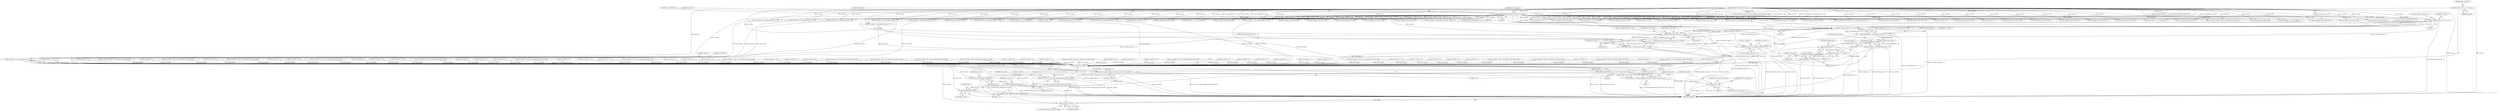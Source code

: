 digraph "0_wildmidi_660b513d99bced8783a4a5984ac2f742c74ebbdd_2@array" {
"1000630" [label="(Call,mus_data[mus_data_ofs + 1] << 6)"];
"1000539" [label="(Call,mus_data[mus_data_ofs + 1] & 0x7f)"];
"1000513" [label="(Call,mus_data[mus_data_ofs + 1] & 0x80)"];
"1000343" [label="(Call,mus_data[mus_data_ofs + 1] << 8)"];
"1000227" [label="(Call,memcmp(mus_data, mus_hdr, 4))"];
"1000124" [label="(MethodParameterIn,uint8_t *mus_data)"];
"1000128" [label="(Call,mus_hdr[] = { 'M', 'U', 'S', 0x1A })"];
"1000630" [label="(Call,mus_data[mus_data_ofs + 1] << 6)"];
"1000491" [label="(Call,mus_event[1] = mus_data[mus_data_ofs + 1])"];
"1001166" [label="(Call,(uint8_t *)mus_event)"];
"1000560" [label="(Call,mus_prev_vol[mus_data[mus_data_ofs] & 0x0f] = mus_event[2])"];
"1000596" [label="(Call,mus_event[2] = mus_prev_vol[mus_data[mus_data_ofs] & 0x0f])"];
"1001164" [label="(Call,_WM_SetupMidiEvent(mus_mdi, (uint8_t *)mus_event, 0))"];
"1001162" [label="(Call,setup_ret = _WM_SetupMidiEvent(mus_mdi, (uint8_t *)mus_event, 0))"];
"1001171" [label="(Call,setup_ret == 0)"];
"1001282" [label="(Call,_WM_midi_setup_endoftrack(mus_mdi))"];
"1001311" [label="(Call,_WM_ResetToStart(mus_mdi))"];
"1001320" [label="(Return,return (mus_mdi);)"];
"1001322" [label="(Call,_WM_freeMDI(mus_mdi))"];
"1000535" [label="(Call,mus_event[1] = mus_data[mus_data_ofs + 1] & 0x7f)"];
"1000628" [label="(Call,pitchbend_tmp = mus_data[mus_data_ofs + 1] << 6)"];
"1000641" [label="(Call,pitchbend_tmp & 0x7f)"];
"1000637" [label="(Call,mus_event[1] = pitchbend_tmp & 0x7f)"];
"1000649" [label="(Call,pitchbend_tmp >> 7)"];
"1000648" [label="(Call,(pitchbend_tmp >> 7) & 0x7f)"];
"1000644" [label="(Call,mus_event[2] = (pitchbend_tmp >> 7) & 0x7f)"];
"1000587" [label="(Call,mus_event[1] = mus_data[mus_data_ofs + 1])"];
"1000641" [label="(Call,pitchbend_tmp & 0x7f)"];
"1000500" [label="(Call,mus_event[2] = 0)"];
"1000914" [label="(Call,mus_event[3] = 0)"];
"1000228" [label="(Identifier,mus_data)"];
"1001049" [label="(Call,mus_event[0] = 0xb0 | (mus_data[mus_data_ofs] & 0x0f))"];
"1000180" [label="(Call,mus_event[] = { 0, 0, 0, 0 })"];
"1000900" [label="(Call,mus_event[1] = 1)"];
"1000710" [label="(Call,mus_event[1] = 123)"];
"1000607" [label="(Call,mus_event[3] = 0)"];
"1001283" [label="(Identifier,mus_mdi)"];
"1001164" [label="(Call,_WM_SetupMidiEvent(mus_mdi, (uint8_t *)mus_event, 0))"];
"1000705" [label="(Call,mus_data[mus_data_ofs] & 0x0f)"];
"1000637" [label="(Call,mus_event[1] = pitchbend_tmp & 0x7f)"];
"1000687" [label="(Call,mus_event[2] = 0)"];
"1000889" [label="(Call,mus_event[0] = 0xb0 | (mus_data[mus_data_ofs] & 0x0f))"];
"1001028" [label="(Call,mus_event[1] = 91)"];
"1000692" [label="(Call,mus_event[3] = 0)"];
"1000932" [label="(Call,mus_event[1] = 7)"];
"1001176" [label="(JumpTarget,_mus_next_data:)"];
"1000845" [label="(Call,mus_event[2] = 0)"];
"1000572" [label="(Block,)"];
"1001287" [label="(Identifier,mus_mdi)"];
"1000422" [label="(Call,mus_data[mus_data_ofs] & 0x0f)"];
"1000591" [label="(Call,mus_data[mus_data_ofs + 1])"];
"1000351" [label="(Identifier,mus_data)"];
"1000959" [label="(Call,mus_data[mus_data_ofs] & 0x0f)"];
"1001065" [label="(Call,mus_event[2] = mus_data[mus_data_ofs + 2])"];
"1000850" [label="(Call,mus_event[3] = 0)"];
"1001033" [label="(Call,mus_event[2] = mus_data[mus_data_ofs + 2])"];
"1000513" [label="(Call,mus_data[mus_data_ofs + 1] & 0x80)"];
"1001017" [label="(Call,mus_event[0] = 0xb0 | (mus_data[mus_data_ofs] & 0x0f))"];
"1000546" [label="(Call,mus_event[2] = mus_data[mus_data_ofs + 2])"];
"1000638" [label="(Call,mus_event[1])"];
"1000646" [label="(Identifier,mus_event)"];
"1000342" [label="(Call,(mus_data[mus_data_ofs + 1] << 8) | mus_data[mus_data_ofs])"];
"1000276" [label="(Call,mus_data[11] << 8)"];
"1000486" [label="(Call,mus_data[mus_data_ofs] & 0x0f)"];
"1000831" [label="(Call,mus_data[mus_data_ofs] & 0x0f)"];
"1000794" [label="(Call,mus_event[1] = 121)"];
"1000720" [label="(Call,mus_event[3] = 0)"];
"1000905" [label="(Call,mus_event[2] = mus_data[mus_data_ofs + 2])"];
"1000978" [label="(Call,mus_event[3] = 0)"];
"1000644" [label="(Call,mus_event[2] = (pitchbend_tmp >> 7) & 0x7f)"];
"1000927" [label="(Call,mus_data[mus_data_ofs] & 0x0f)"];
"1000560" [label="(Call,mus_prev_vol[mus_data[mus_data_ofs] & 0x0f] = mus_event[2])"];
"1000241" [label="(Identifier,mus_song_len)"];
"1000748" [label="(Call,mus_event[3] = 0)"];
"1000576" [label="(Call,mus_event[0] = 0x90 | (mus_data[mus_data_ofs] & 0x0f))"];
"1000985" [label="(Call,mus_event[0] = 0xb0 | (mus_data[mus_data_ofs] & 0x0f))"];
"1000789" [label="(Call,mus_data[mus_data_ofs] & 0x0f)"];
"1001138" [label="(Call,mus_event[3] = 0)"];
"1001081" [label="(Call,mus_event[0] = 0xb0 | (mus_data[mus_data_ofs] & 0x0f))"];
"1000455" [label="(Call,mus_data[mus_data_ofs] & 0xf0)"];
"1000804" [label="(Call,mus_event[3] = 0)"];
"1000519" [label="(Literal,0x80)"];
"1000502" [label="(Identifier,mus_event)"];
"1000825" [label="(Call,mus_event[0] = 0xc0 | (mus_data[mus_data_ofs] & 0x0f))"];
"1000868" [label="(Call,mus_event[1] = 0)"];
"1000514" [label="(Call,mus_data[mus_data_ofs + 1])"];
"1000226" [label="(ControlStructure,if (memcmp(mus_data, mus_hdr, 4)))"];
"1000602" [label="(Call,mus_data[mus_data_ofs] & 0x0f)"];
"1000344" [label="(Call,mus_data[mus_data_ofs + 1])"];
"1000555" [label="(Call,mus_event[3] = 0)"];
"1000863" [label="(Call,mus_data[mus_data_ofs] & 0x0f)"];
"1000699" [label="(Call,mus_event[0] = 0xb0 | (mus_data[mus_data_ofs] & 0x0f))"];
"1000242" [label="(Call,(mus_data[5] << 8) | mus_data[4])"];
"1001163" [label="(Identifier,setup_ret)"];
"1000265" [label="(Call,mus_data[9] << 8)"];
"1001203" [label="(Call,mus_data[mus_data_ofs++] & 0x7f)"];
"1001074" [label="(Call,mus_event[3] = 0)"];
"1001282" [label="(Call,_WM_midi_setup_endoftrack(mus_mdi))"];
"1000129" [label="(Identifier,mus_hdr)"];
"1000491" [label="(Call,mus_event[1] = mus_data[mus_data_ofs + 1])"];
"1000520" [label="(Block,)"];
"1000650" [label="(Identifier,pitchbend_tmp)"];
"1000783" [label="(Call,mus_event[0] = 0xb0 | (mus_data[mus_data_ofs] & 0x0f))"];
"1000233" [label="(Identifier,__FUNCTION__)"];
"1000512" [label="(ControlStructure,if (mus_data[mus_data_ofs + 1] & 0x80))"];
"1000469" [label="(Call,mus_data[mus_data_ofs] >> 4)"];
"1000275" [label="(Call,(mus_data[11] << 8) | mus_data[10])"];
"1000991" [label="(Call,mus_data[mus_data_ofs] & 0x0f)"];
"1001092" [label="(Call,mus_event[1] = 64)"];
"1000475" [label="(Block,)"];
"1000229" [label="(Identifier,mus_hdr)"];
"1000652" [label="(Literal,0x7f)"];
"1000450" [label="(Call,mus_data[mus_data_ofs] = (mus_data[mus_data_ofs] & 0xf0) | 0x0f)"];
"1000128" [label="(Call,mus_hdr[] = { 'M', 'U', 'S', 0x1A })"];
"1000639" [label="(Identifier,mus_event)"];
"1001162" [label="(Call,setup_ret = _WM_SetupMidiEvent(mus_mdi, (uint8_t *)mus_event, 0))"];
"1000126" [label="(Block,)"];
"1000582" [label="(Call,mus_data[mus_data_ofs] & 0x0f)"];
"1001129" [label="(Call,mus_event[2] = mus_data[mus_data_ofs + 2])"];
"1000132" [label="(Identifier,mus_song_ofs)"];
"1001060" [label="(Call,mus_event[1] = 93)"];
"1001316" [label="(ControlStructure,if (mus_mdi->reverb))"];
"1001320" [label="(Return,return (mus_mdi);)"];
"1001171" [label="(Call,setup_ret == 0)"];
"1001179" [label="(Call,mus_data[mus_data_ofs] & 0x80)"];
"1000727" [label="(Call,mus_event[0] = 0xb0 | (mus_data[mus_data_ofs] & 0x0f))"];
"1000536" [label="(Call,mus_event[1])"];
"1000771" [label="(Call,mus_event[2] = 0)"];
"1000612" [label="(ControlStructure,break;)"];
"1001165" [label="(Identifier,mus_mdi)"];
"1000631" [label="(Call,mus_data[mus_data_ofs + 1])"];
"1000682" [label="(Call,mus_event[1] = 120)"];
"1000600" [label="(Call,mus_prev_vol[mus_data[mus_data_ofs] & 0x0f])"];
"1001097" [label="(Call,mus_event[2] = mus_data[mus_data_ofs + 2])"];
"1001001" [label="(Call,mus_event[2] = mus_data[mus_data_ofs + 2])"];
"1000921" [label="(Call,mus_event[0] = 0xb0 | (mus_data[mus_data_ofs] & 0x0f))"];
"1001169" [label="(Literal,0)"];
"1001323" [label="(Identifier,mus_mdi)"];
"1001321" [label="(Identifier,mus_mdi)"];
"1001106" [label="(Call,mus_event[3] = 0)"];
"1000563" [label="(Call,mus_data[mus_data_ofs] & 0x0f)"];
"1000882" [label="(Call,mus_event[3] = 0)"];
"1001325" [label="(Identifier,NULL)"];
"1000588" [label="(Call,mus_event[1])"];
"1000443" [label="(Call,mus_data[mus_data_ofs] & 0x0f)"];
"1000412" [label="(Block,)"];
"1000545" [label="(Literal,0x7f)"];
"1000539" [label="(Call,mus_data[mus_data_ofs + 1] & 0x7f)"];
"1001173" [label="(Literal,0)"];
"1001166" [label="(Call,(uint8_t *)mus_event)"];
"1000873" [label="(Call,mus_event[2] = mus_data[mus_data_ofs + 2])"];
"1000253" [label="(Call,(mus_data[7] << 8) | mus_data[6])"];
"1000598" [label="(Identifier,mus_event)"];
"1000630" [label="(Call,mus_data[mus_data_ofs + 1] << 6)"];
"1001313" [label="(JumpTarget,_mus_end:)"];
"1001311" [label="(Call,_WM_ResetToStart(mus_mdi))"];
"1000254" [label="(Call,mus_data[7] << 8)"];
"1000671" [label="(Call,mus_event[0] = 0xb0 | (mus_data[mus_data_ofs] & 0x0f))"];
"1000349" [label="(Literal,8)"];
"1001172" [label="(Identifier,setup_ret)"];
"1000645" [label="(Call,mus_event[2])"];
"1000522" [label="(Identifier,mus_event_size)"];
"1000715" [label="(Call,mus_event[2] = 0)"];
"1000530" [label="(Call,mus_data[mus_data_ofs] & 0x0f)"];
"1000495" [label="(Call,mus_data[mus_data_ofs + 1])"];
"1000937" [label="(Call,mus_event[2] = mus_data[mus_data_ofs + 2])"];
"1001209" [label="(Call,mus_data[mus_data_ofs - 1] & 0x80)"];
"1000648" [label="(Call,(pitchbend_tmp >> 7) & 0x7f)"];
"1000492" [label="(Call,mus_event[1])"];
"1000187" [label="(Call,mus_prev_vol[] = { 0, 0, 0, 0, 0, 0, 0, 0, 0, 0, 0, 0, 0, 0, 0, 0 })"];
"1000414" [label="(Call,MUS_EVENT_DEBUG(\"Before\", mus_data[mus_data_ofs], 0))"];
"1000642" [label="(Identifier,pitchbend_tmp)"];
"1000964" [label="(Call,mus_event[1] = 10)"];
"1000766" [label="(Call,mus_event[1] = 127)"];
"1000617" [label="(Call,mus_event[0] = 0xe0 | (mus_data[mus_data_ofs] & 0x0f))"];
"1001010" [label="(Call,mus_event[3] = 0)"];
"1000653" [label="(Call,mus_event[3] = 0)"];
"1000587" [label="(Call,mus_event[1] = mus_data[mus_data_ofs + 1])"];
"1000623" [label="(Call,mus_data[mus_data_ofs] & 0x0f)"];
"1001326" [label="(MethodReturn,RET)"];
"1000548" [label="(Identifier,mus_event)"];
"1000243" [label="(Call,mus_data[5] << 8)"];
"1000291" [label="(Call,mus_data[13] << 8)"];
"1000776" [label="(Call,mus_event[3] = 0)"];
"1000124" [label="(MethodParameterIn,uint8_t *mus_data)"];
"1000480" [label="(Call,mus_event[0] = 0x80 | (mus_data[mus_data_ofs] & 0x0f))"];
"1000609" [label="(Identifier,mus_event)"];
"1001119" [label="(Call,mus_data[mus_data_ofs] & 0x0f)"];
"1000738" [label="(Call,mus_event[1] = 126)"];
"1000895" [label="(Call,mus_data[mus_data_ofs] & 0x0f)"];
"1000227" [label="(Call,memcmp(mus_data, mus_hdr, 4))"];
"1001023" [label="(Call,mus_data[mus_data_ofs] & 0x0f)"];
"1001170" [label="(ControlStructure,if (setup_ret == 0))"];
"1000946" [label="(Call,mus_event[3] = 0)"];
"1000969" [label="(Call,mus_event[2] = mus_data[mus_data_ofs + 2])"];
"1000636" [label="(Literal,6)"];
"1000857" [label="(Call,mus_event[0] = 0xb0 | (mus_data[mus_data_ofs] & 0x0f))"];
"1000596" [label="(Call,mus_event[2] = mus_prev_vol[mus_data[mus_data_ofs] & 0x0f])"];
"1001175" [label="(ControlStructure,goto _mus_end;)"];
"1001312" [label="(Identifier,mus_mdi)"];
"1000628" [label="(Call,pitchbend_tmp = mus_data[mus_data_ofs + 1] << 6)"];
"1001113" [label="(Call,mus_event[0] = 0xb0 | (mus_data[mus_data_ofs] & 0x0f))"];
"1000733" [label="(Call,mus_data[mus_data_ofs] & 0x0f)"];
"1000406" [label="(Call,_WM_midi_setup_tempo(mus_mdi, (uint32_t)tempo_f))"];
"1000655" [label="(Identifier,mus_event)"];
"1000290" [label="(Call,(mus_data[13] << 8) | mus_data[12])"];
"1000755" [label="(Call,mus_event[0] = 0xb0 | (mus_data[mus_data_ofs] & 0x0f))"];
"1000597" [label="(Call,mus_event[2])"];
"1000230" [label="(Literal,4)"];
"1000651" [label="(Literal,7)"];
"1001055" [label="(Call,mus_data[mus_data_ofs] & 0x0f)"];
"1000953" [label="(Call,mus_event[0] = 0xb0 | (mus_data[mus_data_ofs] & 0x0f))"];
"1000629" [label="(Identifier,pitchbend_tmp)"];
"1000574" [label="(Identifier,mus_event_size)"];
"1000429" [label="(Call,mus_data[mus_data_ofs] = (mus_data[mus_data_ofs] & 0xf0) | 0x09)"];
"1001168" [label="(Identifier,mus_event)"];
"1001042" [label="(Call,mus_event[3] = 0)"];
"1000643" [label="(Literal,0x7f)"];
"1000743" [label="(Call,mus_event[2] = 0)"];
"1001322" [label="(Call,_WM_freeMDI(mus_mdi))"];
"1000540" [label="(Call,mus_data[mus_data_ofs + 1])"];
"1000561" [label="(Call,mus_prev_vol[mus_data[mus_data_ofs] & 0x0f])"];
"1000996" [label="(Call,mus_event[1] = 11)"];
"1000524" [label="(Call,mus_event[0] = 0x90 | (mus_data[mus_data_ofs] & 0x0f))"];
"1000461" [label="(Call,MUS_EVENT_DEBUG(\"After\", mus_data[mus_data_ofs], 0))"];
"1000677" [label="(Call,mus_data[mus_data_ofs] & 0x0f)"];
"1000535" [label="(Call,mus_event[1] = mus_data[mus_data_ofs + 1] & 0x7f)"];
"1000799" [label="(Call,mus_event[2] = 0)"];
"1000264" [label="(Call,(mus_data[9] << 8) | mus_data[8])"];
"1000505" [label="(Call,mus_event[3] = 0)"];
"1000343" [label="(Call,mus_data[mus_data_ofs + 1] << 8)"];
"1000434" [label="(Call,mus_data[mus_data_ofs] & 0xf0)"];
"1000761" [label="(Call,mus_data[mus_data_ofs] & 0x0f)"];
"1001124" [label="(Call,mus_event[1] = 67)"];
"1000836" [label="(Call,mus_event[1] = mus_data[mus_data_ofs + 2])"];
"1000568" [label="(Call,mus_event[2])"];
"1000649" [label="(Call,pitchbend_tmp >> 7)"];
"1001087" [label="(Call,mus_data[mus_data_ofs] & 0x0f)"];
"1000630" -> "1000628"  [label="AST: "];
"1000630" -> "1000636"  [label="CFG: "];
"1000631" -> "1000630"  [label="AST: "];
"1000636" -> "1000630"  [label="AST: "];
"1000628" -> "1000630"  [label="CFG: "];
"1000630" -> "1001326"  [label="DDG: mus_data[mus_data_ofs + 1]"];
"1000630" -> "1000491"  [label="DDG: mus_data[mus_data_ofs + 1]"];
"1000630" -> "1000513"  [label="DDG: mus_data[mus_data_ofs + 1]"];
"1000630" -> "1000628"  [label="DDG: mus_data[mus_data_ofs + 1]"];
"1000630" -> "1000628"  [label="DDG: 6"];
"1000539" -> "1000630"  [label="DDG: mus_data[mus_data_ofs + 1]"];
"1000343" -> "1000630"  [label="DDG: mus_data[mus_data_ofs + 1]"];
"1000227" -> "1000630"  [label="DDG: mus_data"];
"1000124" -> "1000630"  [label="DDG: mus_data"];
"1000513" -> "1000630"  [label="DDG: mus_data[mus_data_ofs + 1]"];
"1000539" -> "1000535"  [label="AST: "];
"1000539" -> "1000545"  [label="CFG: "];
"1000540" -> "1000539"  [label="AST: "];
"1000545" -> "1000539"  [label="AST: "];
"1000535" -> "1000539"  [label="CFG: "];
"1000539" -> "1001326"  [label="DDG: mus_data[mus_data_ofs + 1]"];
"1000539" -> "1000491"  [label="DDG: mus_data[mus_data_ofs + 1]"];
"1000539" -> "1000513"  [label="DDG: mus_data[mus_data_ofs + 1]"];
"1000539" -> "1000535"  [label="DDG: mus_data[mus_data_ofs + 1]"];
"1000539" -> "1000535"  [label="DDG: 0x7f"];
"1000513" -> "1000539"  [label="DDG: mus_data[mus_data_ofs + 1]"];
"1000227" -> "1000539"  [label="DDG: mus_data"];
"1000124" -> "1000539"  [label="DDG: mus_data"];
"1000513" -> "1000512"  [label="AST: "];
"1000513" -> "1000519"  [label="CFG: "];
"1000514" -> "1000513"  [label="AST: "];
"1000519" -> "1000513"  [label="AST: "];
"1000522" -> "1000513"  [label="CFG: "];
"1000574" -> "1000513"  [label="CFG: "];
"1000513" -> "1001326"  [label="DDG: mus_data[mus_data_ofs + 1] & 0x80"];
"1000513" -> "1000491"  [label="DDG: mus_data[mus_data_ofs + 1]"];
"1000343" -> "1000513"  [label="DDG: mus_data[mus_data_ofs + 1]"];
"1000227" -> "1000513"  [label="DDG: mus_data"];
"1000124" -> "1000513"  [label="DDG: mus_data"];
"1000513" -> "1000587"  [label="DDG: mus_data[mus_data_ofs + 1]"];
"1000343" -> "1000342"  [label="AST: "];
"1000343" -> "1000349"  [label="CFG: "];
"1000344" -> "1000343"  [label="AST: "];
"1000349" -> "1000343"  [label="AST: "];
"1000351" -> "1000343"  [label="CFG: "];
"1000343" -> "1001326"  [label="DDG: mus_data[mus_data_ofs + 1]"];
"1000343" -> "1000342"  [label="DDG: mus_data[mus_data_ofs + 1]"];
"1000343" -> "1000342"  [label="DDG: 8"];
"1000227" -> "1000343"  [label="DDG: mus_data"];
"1000124" -> "1000343"  [label="DDG: mus_data"];
"1000343" -> "1000491"  [label="DDG: mus_data[mus_data_ofs + 1]"];
"1000227" -> "1000226"  [label="AST: "];
"1000227" -> "1000230"  [label="CFG: "];
"1000228" -> "1000227"  [label="AST: "];
"1000229" -> "1000227"  [label="AST: "];
"1000230" -> "1000227"  [label="AST: "];
"1000233" -> "1000227"  [label="CFG: "];
"1000241" -> "1000227"  [label="CFG: "];
"1000227" -> "1001326"  [label="DDG: memcmp(mus_data, mus_hdr, 4)"];
"1000227" -> "1001326"  [label="DDG: mus_data"];
"1000227" -> "1001326"  [label="DDG: mus_hdr"];
"1000124" -> "1000227"  [label="DDG: mus_data"];
"1000128" -> "1000227"  [label="DDG: mus_hdr"];
"1000227" -> "1000243"  [label="DDG: mus_data"];
"1000227" -> "1000242"  [label="DDG: mus_data"];
"1000227" -> "1000254"  [label="DDG: mus_data"];
"1000227" -> "1000253"  [label="DDG: mus_data"];
"1000227" -> "1000265"  [label="DDG: mus_data"];
"1000227" -> "1000264"  [label="DDG: mus_data"];
"1000227" -> "1000276"  [label="DDG: mus_data"];
"1000227" -> "1000275"  [label="DDG: mus_data"];
"1000227" -> "1000291"  [label="DDG: mus_data"];
"1000227" -> "1000290"  [label="DDG: mus_data"];
"1000227" -> "1000342"  [label="DDG: mus_data"];
"1000227" -> "1000414"  [label="DDG: mus_data"];
"1000227" -> "1000422"  [label="DDG: mus_data"];
"1000227" -> "1000434"  [label="DDG: mus_data"];
"1000227" -> "1000443"  [label="DDG: mus_data"];
"1000227" -> "1000455"  [label="DDG: mus_data"];
"1000227" -> "1000461"  [label="DDG: mus_data"];
"1000227" -> "1000469"  [label="DDG: mus_data"];
"1000227" -> "1000486"  [label="DDG: mus_data"];
"1000227" -> "1000491"  [label="DDG: mus_data"];
"1000227" -> "1000530"  [label="DDG: mus_data"];
"1000227" -> "1000546"  [label="DDG: mus_data"];
"1000227" -> "1000563"  [label="DDG: mus_data"];
"1000227" -> "1000582"  [label="DDG: mus_data"];
"1000227" -> "1000587"  [label="DDG: mus_data"];
"1000227" -> "1000602"  [label="DDG: mus_data"];
"1000227" -> "1000623"  [label="DDG: mus_data"];
"1000227" -> "1000677"  [label="DDG: mus_data"];
"1000227" -> "1000705"  [label="DDG: mus_data"];
"1000227" -> "1000733"  [label="DDG: mus_data"];
"1000227" -> "1000761"  [label="DDG: mus_data"];
"1000227" -> "1000789"  [label="DDG: mus_data"];
"1000227" -> "1000831"  [label="DDG: mus_data"];
"1000227" -> "1000836"  [label="DDG: mus_data"];
"1000227" -> "1000863"  [label="DDG: mus_data"];
"1000227" -> "1000873"  [label="DDG: mus_data"];
"1000227" -> "1000895"  [label="DDG: mus_data"];
"1000227" -> "1000905"  [label="DDG: mus_data"];
"1000227" -> "1000927"  [label="DDG: mus_data"];
"1000227" -> "1000937"  [label="DDG: mus_data"];
"1000227" -> "1000959"  [label="DDG: mus_data"];
"1000227" -> "1000969"  [label="DDG: mus_data"];
"1000227" -> "1000991"  [label="DDG: mus_data"];
"1000227" -> "1001001"  [label="DDG: mus_data"];
"1000227" -> "1001023"  [label="DDG: mus_data"];
"1000227" -> "1001033"  [label="DDG: mus_data"];
"1000227" -> "1001055"  [label="DDG: mus_data"];
"1000227" -> "1001065"  [label="DDG: mus_data"];
"1000227" -> "1001087"  [label="DDG: mus_data"];
"1000227" -> "1001097"  [label="DDG: mus_data"];
"1000227" -> "1001119"  [label="DDG: mus_data"];
"1000227" -> "1001129"  [label="DDG: mus_data"];
"1000227" -> "1001179"  [label="DDG: mus_data"];
"1000227" -> "1001203"  [label="DDG: mus_data"];
"1000227" -> "1001209"  [label="DDG: mus_data"];
"1000124" -> "1000123"  [label="AST: "];
"1000124" -> "1001326"  [label="DDG: mus_data"];
"1000124" -> "1000243"  [label="DDG: mus_data"];
"1000124" -> "1000242"  [label="DDG: mus_data"];
"1000124" -> "1000254"  [label="DDG: mus_data"];
"1000124" -> "1000253"  [label="DDG: mus_data"];
"1000124" -> "1000265"  [label="DDG: mus_data"];
"1000124" -> "1000264"  [label="DDG: mus_data"];
"1000124" -> "1000276"  [label="DDG: mus_data"];
"1000124" -> "1000275"  [label="DDG: mus_data"];
"1000124" -> "1000291"  [label="DDG: mus_data"];
"1000124" -> "1000290"  [label="DDG: mus_data"];
"1000124" -> "1000342"  [label="DDG: mus_data"];
"1000124" -> "1000414"  [label="DDG: mus_data"];
"1000124" -> "1000422"  [label="DDG: mus_data"];
"1000124" -> "1000429"  [label="DDG: mus_data"];
"1000124" -> "1000434"  [label="DDG: mus_data"];
"1000124" -> "1000443"  [label="DDG: mus_data"];
"1000124" -> "1000450"  [label="DDG: mus_data"];
"1000124" -> "1000455"  [label="DDG: mus_data"];
"1000124" -> "1000461"  [label="DDG: mus_data"];
"1000124" -> "1000469"  [label="DDG: mus_data"];
"1000124" -> "1000486"  [label="DDG: mus_data"];
"1000124" -> "1000491"  [label="DDG: mus_data"];
"1000124" -> "1000530"  [label="DDG: mus_data"];
"1000124" -> "1000546"  [label="DDG: mus_data"];
"1000124" -> "1000563"  [label="DDG: mus_data"];
"1000124" -> "1000582"  [label="DDG: mus_data"];
"1000124" -> "1000587"  [label="DDG: mus_data"];
"1000124" -> "1000602"  [label="DDG: mus_data"];
"1000124" -> "1000623"  [label="DDG: mus_data"];
"1000124" -> "1000677"  [label="DDG: mus_data"];
"1000124" -> "1000705"  [label="DDG: mus_data"];
"1000124" -> "1000733"  [label="DDG: mus_data"];
"1000124" -> "1000761"  [label="DDG: mus_data"];
"1000124" -> "1000789"  [label="DDG: mus_data"];
"1000124" -> "1000831"  [label="DDG: mus_data"];
"1000124" -> "1000836"  [label="DDG: mus_data"];
"1000124" -> "1000863"  [label="DDG: mus_data"];
"1000124" -> "1000873"  [label="DDG: mus_data"];
"1000124" -> "1000895"  [label="DDG: mus_data"];
"1000124" -> "1000905"  [label="DDG: mus_data"];
"1000124" -> "1000927"  [label="DDG: mus_data"];
"1000124" -> "1000937"  [label="DDG: mus_data"];
"1000124" -> "1000959"  [label="DDG: mus_data"];
"1000124" -> "1000969"  [label="DDG: mus_data"];
"1000124" -> "1000991"  [label="DDG: mus_data"];
"1000124" -> "1001001"  [label="DDG: mus_data"];
"1000124" -> "1001023"  [label="DDG: mus_data"];
"1000124" -> "1001033"  [label="DDG: mus_data"];
"1000124" -> "1001055"  [label="DDG: mus_data"];
"1000124" -> "1001065"  [label="DDG: mus_data"];
"1000124" -> "1001087"  [label="DDG: mus_data"];
"1000124" -> "1001097"  [label="DDG: mus_data"];
"1000124" -> "1001119"  [label="DDG: mus_data"];
"1000124" -> "1001129"  [label="DDG: mus_data"];
"1000124" -> "1001179"  [label="DDG: mus_data"];
"1000124" -> "1001203"  [label="DDG: mus_data"];
"1000124" -> "1001209"  [label="DDG: mus_data"];
"1000128" -> "1000126"  [label="AST: "];
"1000128" -> "1000129"  [label="CFG: "];
"1000129" -> "1000128"  [label="AST: "];
"1000132" -> "1000128"  [label="CFG: "];
"1000128" -> "1001326"  [label="DDG: mus_hdr"];
"1000491" -> "1000475"  [label="AST: "];
"1000491" -> "1000495"  [label="CFG: "];
"1000492" -> "1000491"  [label="AST: "];
"1000495" -> "1000491"  [label="AST: "];
"1000502" -> "1000491"  [label="CFG: "];
"1000491" -> "1001326"  [label="DDG: mus_data[mus_data_ofs + 1]"];
"1000491" -> "1001326"  [label="DDG: mus_event[1]"];
"1000491" -> "1001166"  [label="DDG: mus_event[1]"];
"1001166" -> "1001164"  [label="AST: "];
"1001166" -> "1001168"  [label="CFG: "];
"1001167" -> "1001166"  [label="AST: "];
"1001168" -> "1001166"  [label="AST: "];
"1001169" -> "1001166"  [label="CFG: "];
"1001166" -> "1001326"  [label="DDG: mus_event"];
"1001166" -> "1000560"  [label="DDG: mus_event"];
"1001166" -> "1001164"  [label="DDG: mus_event"];
"1000715" -> "1001166"  [label="DDG: mus_event[2]"];
"1000710" -> "1001166"  [label="DDG: mus_event[1]"];
"1001097" -> "1001166"  [label="DDG: mus_event[2]"];
"1001049" -> "1001166"  [label="DDG: mus_event[0]"];
"1000845" -> "1001166"  [label="DDG: mus_event[2]"];
"1001106" -> "1001166"  [label="DDG: mus_event[3]"];
"1000748" -> "1001166"  [label="DDG: mus_event[3]"];
"1000946" -> "1001166"  [label="DDG: mus_event[3]"];
"1000857" -> "1001166"  [label="DDG: mus_event[0]"];
"1000850" -> "1001166"  [label="DDG: mus_event[3]"];
"1000804" -> "1001166"  [label="DDG: mus_event[3]"];
"1001074" -> "1001166"  [label="DDG: mus_event[3]"];
"1000637" -> "1001166"  [label="DDG: mus_event[1]"];
"1000699" -> "1001166"  [label="DDG: mus_event[0]"];
"1000524" -> "1001166"  [label="DDG: mus_event[0]"];
"1000692" -> "1001166"  [label="DDG: mus_event[3]"];
"1001129" -> "1001166"  [label="DDG: mus_event[2]"];
"1001113" -> "1001166"  [label="DDG: mus_event[0]"];
"1000873" -> "1001166"  [label="DDG: mus_event[2]"];
"1001065" -> "1001166"  [label="DDG: mus_event[2]"];
"1000882" -> "1001166"  [label="DDG: mus_event[3]"];
"1000505" -> "1001166"  [label="DDG: mus_event[3]"];
"1001060" -> "1001166"  [label="DDG: mus_event[1]"];
"1000576" -> "1001166"  [label="DDG: mus_event[0]"];
"1000617" -> "1001166"  [label="DDG: mus_event[0]"];
"1000964" -> "1001166"  [label="DDG: mus_event[1]"];
"1000743" -> "1001166"  [label="DDG: mus_event[2]"];
"1000937" -> "1001166"  [label="DDG: mus_event[2]"];
"1000596" -> "1001166"  [label="DDG: mus_event[2]"];
"1000682" -> "1001166"  [label="DDG: mus_event[1]"];
"1000905" -> "1001166"  [label="DDG: mus_event[2]"];
"1000978" -> "1001166"  [label="DDG: mus_event[3]"];
"1000766" -> "1001166"  [label="DDG: mus_event[1]"];
"1000738" -> "1001166"  [label="DDG: mus_event[1]"];
"1000587" -> "1001166"  [label="DDG: mus_event[1]"];
"1000794" -> "1001166"  [label="DDG: mus_event[1]"];
"1000607" -> "1001166"  [label="DDG: mus_event[3]"];
"1000996" -> "1001166"  [label="DDG: mus_event[1]"];
"1001017" -> "1001166"  [label="DDG: mus_event[0]"];
"1000889" -> "1001166"  [label="DDG: mus_event[0]"];
"1000535" -> "1001166"  [label="DDG: mus_event[1]"];
"1001138" -> "1001166"  [label="DDG: mus_event[3]"];
"1000180" -> "1001166"  [label="DDG: mus_event"];
"1000776" -> "1001166"  [label="DDG: mus_event[3]"];
"1000671" -> "1001166"  [label="DDG: mus_event[0]"];
"1000555" -> "1001166"  [label="DDG: mus_event[3]"];
"1000799" -> "1001166"  [label="DDG: mus_event[2]"];
"1000783" -> "1001166"  [label="DDG: mus_event[0]"];
"1000720" -> "1001166"  [label="DDG: mus_event[3]"];
"1000500" -> "1001166"  [label="DDG: mus_event[2]"];
"1001042" -> "1001166"  [label="DDG: mus_event[3]"];
"1000932" -> "1001166"  [label="DDG: mus_event[1]"];
"1000985" -> "1001166"  [label="DDG: mus_event[0]"];
"1001001" -> "1001166"  [label="DDG: mus_event[2]"];
"1000687" -> "1001166"  [label="DDG: mus_event[2]"];
"1001028" -> "1001166"  [label="DDG: mus_event[1]"];
"1001092" -> "1001166"  [label="DDG: mus_event[1]"];
"1000825" -> "1001166"  [label="DDG: mus_event[0]"];
"1000644" -> "1001166"  [label="DDG: mus_event[2]"];
"1001010" -> "1001166"  [label="DDG: mus_event[3]"];
"1000653" -> "1001166"  [label="DDG: mus_event[3]"];
"1000969" -> "1001166"  [label="DDG: mus_event[2]"];
"1000914" -> "1001166"  [label="DDG: mus_event[3]"];
"1000480" -> "1001166"  [label="DDG: mus_event[0]"];
"1000953" -> "1001166"  [label="DDG: mus_event[0]"];
"1000727" -> "1001166"  [label="DDG: mus_event[0]"];
"1000771" -> "1001166"  [label="DDG: mus_event[2]"];
"1000755" -> "1001166"  [label="DDG: mus_event[0]"];
"1000836" -> "1001166"  [label="DDG: mus_event[1]"];
"1000921" -> "1001166"  [label="DDG: mus_event[0]"];
"1001033" -> "1001166"  [label="DDG: mus_event[2]"];
"1001124" -> "1001166"  [label="DDG: mus_event[1]"];
"1000900" -> "1001166"  [label="DDG: mus_event[1]"];
"1000868" -> "1001166"  [label="DDG: mus_event[1]"];
"1001081" -> "1001166"  [label="DDG: mus_event[0]"];
"1000546" -> "1001166"  [label="DDG: mus_event[2]"];
"1000560" -> "1000520"  [label="AST: "];
"1000560" -> "1000568"  [label="CFG: "];
"1000561" -> "1000560"  [label="AST: "];
"1000568" -> "1000560"  [label="AST: "];
"1000612" -> "1000560"  [label="CFG: "];
"1000560" -> "1001326"  [label="DDG: mus_event[2]"];
"1000560" -> "1001326"  [label="DDG: mus_prev_vol[mus_data[mus_data_ofs] & 0x0f]"];
"1000180" -> "1000560"  [label="DDG: mus_event"];
"1000546" -> "1000560"  [label="DDG: mus_event[2]"];
"1000560" -> "1000596"  [label="DDG: mus_prev_vol[mus_data[mus_data_ofs] & 0x0f]"];
"1000596" -> "1000572"  [label="AST: "];
"1000596" -> "1000600"  [label="CFG: "];
"1000597" -> "1000596"  [label="AST: "];
"1000600" -> "1000596"  [label="AST: "];
"1000609" -> "1000596"  [label="CFG: "];
"1000596" -> "1001326"  [label="DDG: mus_event[2]"];
"1000596" -> "1001326"  [label="DDG: mus_prev_vol[mus_data[mus_data_ofs] & 0x0f]"];
"1000187" -> "1000596"  [label="DDG: mus_prev_vol"];
"1001164" -> "1001162"  [label="AST: "];
"1001164" -> "1001169"  [label="CFG: "];
"1001165" -> "1001164"  [label="AST: "];
"1001169" -> "1001164"  [label="AST: "];
"1001162" -> "1001164"  [label="CFG: "];
"1001164" -> "1001326"  [label="DDG: (uint8_t *)mus_event"];
"1001164" -> "1001326"  [label="DDG: mus_mdi"];
"1001164" -> "1001162"  [label="DDG: mus_mdi"];
"1001164" -> "1001162"  [label="DDG: (uint8_t *)mus_event"];
"1001164" -> "1001162"  [label="DDG: 0"];
"1000406" -> "1001164"  [label="DDG: mus_mdi"];
"1001164" -> "1001282"  [label="DDG: mus_mdi"];
"1001164" -> "1001320"  [label="DDG: mus_mdi"];
"1001164" -> "1001322"  [label="DDG: mus_mdi"];
"1001162" -> "1000412"  [label="AST: "];
"1001163" -> "1001162"  [label="AST: "];
"1001172" -> "1001162"  [label="CFG: "];
"1001162" -> "1001326"  [label="DDG: _WM_SetupMidiEvent(mus_mdi, (uint8_t *)mus_event, 0)"];
"1001162" -> "1001171"  [label="DDG: setup_ret"];
"1001171" -> "1001170"  [label="AST: "];
"1001171" -> "1001173"  [label="CFG: "];
"1001172" -> "1001171"  [label="AST: "];
"1001173" -> "1001171"  [label="AST: "];
"1001175" -> "1001171"  [label="CFG: "];
"1001176" -> "1001171"  [label="CFG: "];
"1001171" -> "1001326"  [label="DDG: setup_ret"];
"1001171" -> "1001326"  [label="DDG: setup_ret == 0"];
"1001282" -> "1000126"  [label="AST: "];
"1001282" -> "1001283"  [label="CFG: "];
"1001283" -> "1001282"  [label="AST: "];
"1001287" -> "1001282"  [label="CFG: "];
"1001282" -> "1001326"  [label="DDG: _WM_midi_setup_endoftrack(mus_mdi)"];
"1000406" -> "1001282"  [label="DDG: mus_mdi"];
"1001282" -> "1001311"  [label="DDG: mus_mdi"];
"1001311" -> "1000126"  [label="AST: "];
"1001311" -> "1001312"  [label="CFG: "];
"1001312" -> "1001311"  [label="AST: "];
"1001313" -> "1001311"  [label="CFG: "];
"1001311" -> "1001326"  [label="DDG: mus_mdi"];
"1001311" -> "1001326"  [label="DDG: _WM_ResetToStart(mus_mdi)"];
"1001311" -> "1001320"  [label="DDG: mus_mdi"];
"1001311" -> "1001322"  [label="DDG: mus_mdi"];
"1001320" -> "1001316"  [label="AST: "];
"1001320" -> "1001321"  [label="CFG: "];
"1001321" -> "1001320"  [label="AST: "];
"1001326" -> "1001320"  [label="CFG: "];
"1001320" -> "1001326"  [label="DDG: <RET>"];
"1001321" -> "1001320"  [label="DDG: mus_mdi"];
"1000406" -> "1001320"  [label="DDG: mus_mdi"];
"1001322" -> "1000126"  [label="AST: "];
"1001322" -> "1001323"  [label="CFG: "];
"1001323" -> "1001322"  [label="AST: "];
"1001325" -> "1001322"  [label="CFG: "];
"1001322" -> "1001326"  [label="DDG: _WM_freeMDI(mus_mdi)"];
"1001322" -> "1001326"  [label="DDG: mus_mdi"];
"1000406" -> "1001322"  [label="DDG: mus_mdi"];
"1000535" -> "1000520"  [label="AST: "];
"1000536" -> "1000535"  [label="AST: "];
"1000548" -> "1000535"  [label="CFG: "];
"1000535" -> "1001326"  [label="DDG: mus_event[1]"];
"1000535" -> "1001326"  [label="DDG: mus_data[mus_data_ofs + 1] & 0x7f"];
"1000628" -> "1000475"  [label="AST: "];
"1000629" -> "1000628"  [label="AST: "];
"1000639" -> "1000628"  [label="CFG: "];
"1000628" -> "1001326"  [label="DDG: mus_data[mus_data_ofs + 1] << 6"];
"1000628" -> "1000641"  [label="DDG: pitchbend_tmp"];
"1000641" -> "1000637"  [label="AST: "];
"1000641" -> "1000643"  [label="CFG: "];
"1000642" -> "1000641"  [label="AST: "];
"1000643" -> "1000641"  [label="AST: "];
"1000637" -> "1000641"  [label="CFG: "];
"1000641" -> "1000637"  [label="DDG: pitchbend_tmp"];
"1000641" -> "1000637"  [label="DDG: 0x7f"];
"1000641" -> "1000649"  [label="DDG: pitchbend_tmp"];
"1000637" -> "1000475"  [label="AST: "];
"1000638" -> "1000637"  [label="AST: "];
"1000646" -> "1000637"  [label="CFG: "];
"1000637" -> "1001326"  [label="DDG: mus_event[1]"];
"1000637" -> "1001326"  [label="DDG: pitchbend_tmp & 0x7f"];
"1000649" -> "1000648"  [label="AST: "];
"1000649" -> "1000651"  [label="CFG: "];
"1000650" -> "1000649"  [label="AST: "];
"1000651" -> "1000649"  [label="AST: "];
"1000652" -> "1000649"  [label="CFG: "];
"1000649" -> "1001326"  [label="DDG: pitchbend_tmp"];
"1000649" -> "1000648"  [label="DDG: pitchbend_tmp"];
"1000649" -> "1000648"  [label="DDG: 7"];
"1000648" -> "1000644"  [label="AST: "];
"1000648" -> "1000652"  [label="CFG: "];
"1000652" -> "1000648"  [label="AST: "];
"1000644" -> "1000648"  [label="CFG: "];
"1000648" -> "1001326"  [label="DDG: pitchbend_tmp >> 7"];
"1000648" -> "1000644"  [label="DDG: pitchbend_tmp >> 7"];
"1000648" -> "1000644"  [label="DDG: 0x7f"];
"1000644" -> "1000475"  [label="AST: "];
"1000645" -> "1000644"  [label="AST: "];
"1000655" -> "1000644"  [label="CFG: "];
"1000644" -> "1001326"  [label="DDG: (pitchbend_tmp >> 7) & 0x7f"];
"1000644" -> "1001326"  [label="DDG: mus_event[2]"];
"1000587" -> "1000572"  [label="AST: "];
"1000587" -> "1000591"  [label="CFG: "];
"1000588" -> "1000587"  [label="AST: "];
"1000591" -> "1000587"  [label="AST: "];
"1000598" -> "1000587"  [label="CFG: "];
"1000587" -> "1001326"  [label="DDG: mus_event[1]"];
"1000587" -> "1001326"  [label="DDG: mus_data[mus_data_ofs + 1]"];
}
